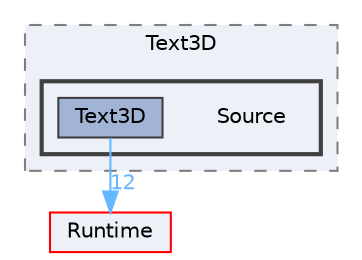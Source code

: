 digraph "Source"
{
 // INTERACTIVE_SVG=YES
 // LATEX_PDF_SIZE
  bgcolor="transparent";
  edge [fontname=Helvetica,fontsize=10,labelfontname=Helvetica,labelfontsize=10];
  node [fontname=Helvetica,fontsize=10,shape=box,height=0.2,width=0.4];
  compound=true
  subgraph clusterdir_7063b21a769afaa58771750f6a74e92c {
    graph [ bgcolor="#edf0f7", pencolor="grey50", label="Text3D", fontname=Helvetica,fontsize=10 style="filled,dashed", URL="dir_7063b21a769afaa58771750f6a74e92c.html",tooltip=""]
  subgraph clusterdir_211bae6ed2ad633b210198f930192775 {
    graph [ bgcolor="#edf0f7", pencolor="grey25", label="", fontname=Helvetica,fontsize=10 style="filled,bold", URL="dir_211bae6ed2ad633b210198f930192775.html",tooltip=""]
    dir_211bae6ed2ad633b210198f930192775 [shape=plaintext, label="Source"];
  dir_28dd420329be2774dcd27626981df33e [label="Text3D", fillcolor="#a2b4d6", color="grey25", style="filled", URL="dir_28dd420329be2774dcd27626981df33e.html",tooltip=""];
  }
  }
  dir_7536b172fbd480bfd146a1b1acd6856b [label="Runtime", fillcolor="#edf0f7", color="red", style="filled", URL="dir_7536b172fbd480bfd146a1b1acd6856b.html",tooltip=""];
  dir_28dd420329be2774dcd27626981df33e->dir_7536b172fbd480bfd146a1b1acd6856b [headlabel="12", labeldistance=1.5 headhref="dir_001183_000984.html" href="dir_001183_000984.html" color="steelblue1" fontcolor="steelblue1"];
}
